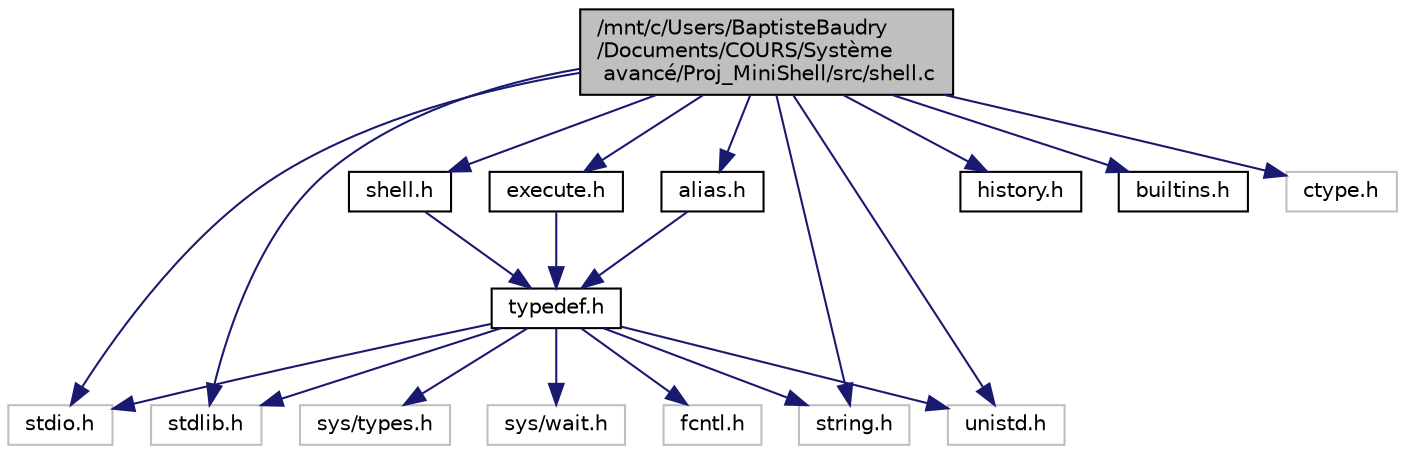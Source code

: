 digraph "/mnt/c/Users/BaptisteBaudry/Documents/COURS/Système avancé/Proj_MiniShell/src/shell.c"
{
 // LATEX_PDF_SIZE
  edge [fontname="Helvetica",fontsize="10",labelfontname="Helvetica",labelfontsize="10"];
  node [fontname="Helvetica",fontsize="10",shape=record];
  Node1 [label="/mnt/c/Users/BaptisteBaudry\l/Documents/COURS/Système\l avancé/Proj_MiniShell/src/shell.c",height=0.2,width=0.4,color="black", fillcolor="grey75", style="filled", fontcolor="black",tooltip="Fonctions principales du shell."];
  Node1 -> Node2 [color="midnightblue",fontsize="10",style="solid",fontname="Helvetica"];
  Node2 [label="shell.h",height=0.2,width=0.4,color="black", fillcolor="white", style="filled",URL="$shell_8h.html",tooltip="Fonctions du shell MiniShell."];
  Node2 -> Node3 [color="midnightblue",fontsize="10",style="solid",fontname="Helvetica"];
  Node3 [label="typedef.h",height=0.2,width=0.4,color="black", fillcolor="white", style="filled",URL="$typedef_8h.html",tooltip="Définition des Types."];
  Node3 -> Node4 [color="midnightblue",fontsize="10",style="solid",fontname="Helvetica"];
  Node4 [label="stdio.h",height=0.2,width=0.4,color="grey75", fillcolor="white", style="filled",tooltip=" "];
  Node3 -> Node5 [color="midnightblue",fontsize="10",style="solid",fontname="Helvetica"];
  Node5 [label="stdlib.h",height=0.2,width=0.4,color="grey75", fillcolor="white", style="filled",tooltip=" "];
  Node3 -> Node6 [color="midnightblue",fontsize="10",style="solid",fontname="Helvetica"];
  Node6 [label="string.h",height=0.2,width=0.4,color="grey75", fillcolor="white", style="filled",tooltip=" "];
  Node3 -> Node7 [color="midnightblue",fontsize="10",style="solid",fontname="Helvetica"];
  Node7 [label="unistd.h",height=0.2,width=0.4,color="grey75", fillcolor="white", style="filled",tooltip=" "];
  Node3 -> Node8 [color="midnightblue",fontsize="10",style="solid",fontname="Helvetica"];
  Node8 [label="sys/types.h",height=0.2,width=0.4,color="grey75", fillcolor="white", style="filled",tooltip=" "];
  Node3 -> Node9 [color="midnightblue",fontsize="10",style="solid",fontname="Helvetica"];
  Node9 [label="sys/wait.h",height=0.2,width=0.4,color="grey75", fillcolor="white", style="filled",tooltip=" "];
  Node3 -> Node10 [color="midnightblue",fontsize="10",style="solid",fontname="Helvetica"];
  Node10 [label="fcntl.h",height=0.2,width=0.4,color="grey75", fillcolor="white", style="filled",tooltip=" "];
  Node1 -> Node11 [color="midnightblue",fontsize="10",style="solid",fontname="Helvetica"];
  Node11 [label="execute.h",height=0.2,width=0.4,color="black", fillcolor="white", style="filled",URL="$execute_8h.html",tooltip="Fonctions d'exécution des commandes."];
  Node11 -> Node3 [color="midnightblue",fontsize="10",style="solid",fontname="Helvetica"];
  Node1 -> Node12 [color="midnightblue",fontsize="10",style="solid",fontname="Helvetica"];
  Node12 [label="history.h",height=0.2,width=0.4,color="black", fillcolor="white", style="filled",URL="$history_8h.html",tooltip="Fonctions de gestion de l'historique."];
  Node1 -> Node13 [color="midnightblue",fontsize="10",style="solid",fontname="Helvetica"];
  Node13 [label="builtins.h",height=0.2,width=0.4,color="black", fillcolor="white", style="filled",URL="$builtins_8h.html",tooltip="Fonctions des commandes internes."];
  Node1 -> Node14 [color="midnightblue",fontsize="10",style="solid",fontname="Helvetica"];
  Node14 [label="alias.h",height=0.2,width=0.4,color="black", fillcolor="white", style="filled",URL="$alias_8h.html",tooltip="Fonctions de gestion des alias."];
  Node14 -> Node3 [color="midnightblue",fontsize="10",style="solid",fontname="Helvetica"];
  Node1 -> Node4 [color="midnightblue",fontsize="10",style="solid",fontname="Helvetica"];
  Node1 -> Node5 [color="midnightblue",fontsize="10",style="solid",fontname="Helvetica"];
  Node1 -> Node6 [color="midnightblue",fontsize="10",style="solid",fontname="Helvetica"];
  Node1 -> Node7 [color="midnightblue",fontsize="10",style="solid",fontname="Helvetica"];
  Node1 -> Node15 [color="midnightblue",fontsize="10",style="solid",fontname="Helvetica"];
  Node15 [label="ctype.h",height=0.2,width=0.4,color="grey75", fillcolor="white", style="filled",tooltip=" "];
}
